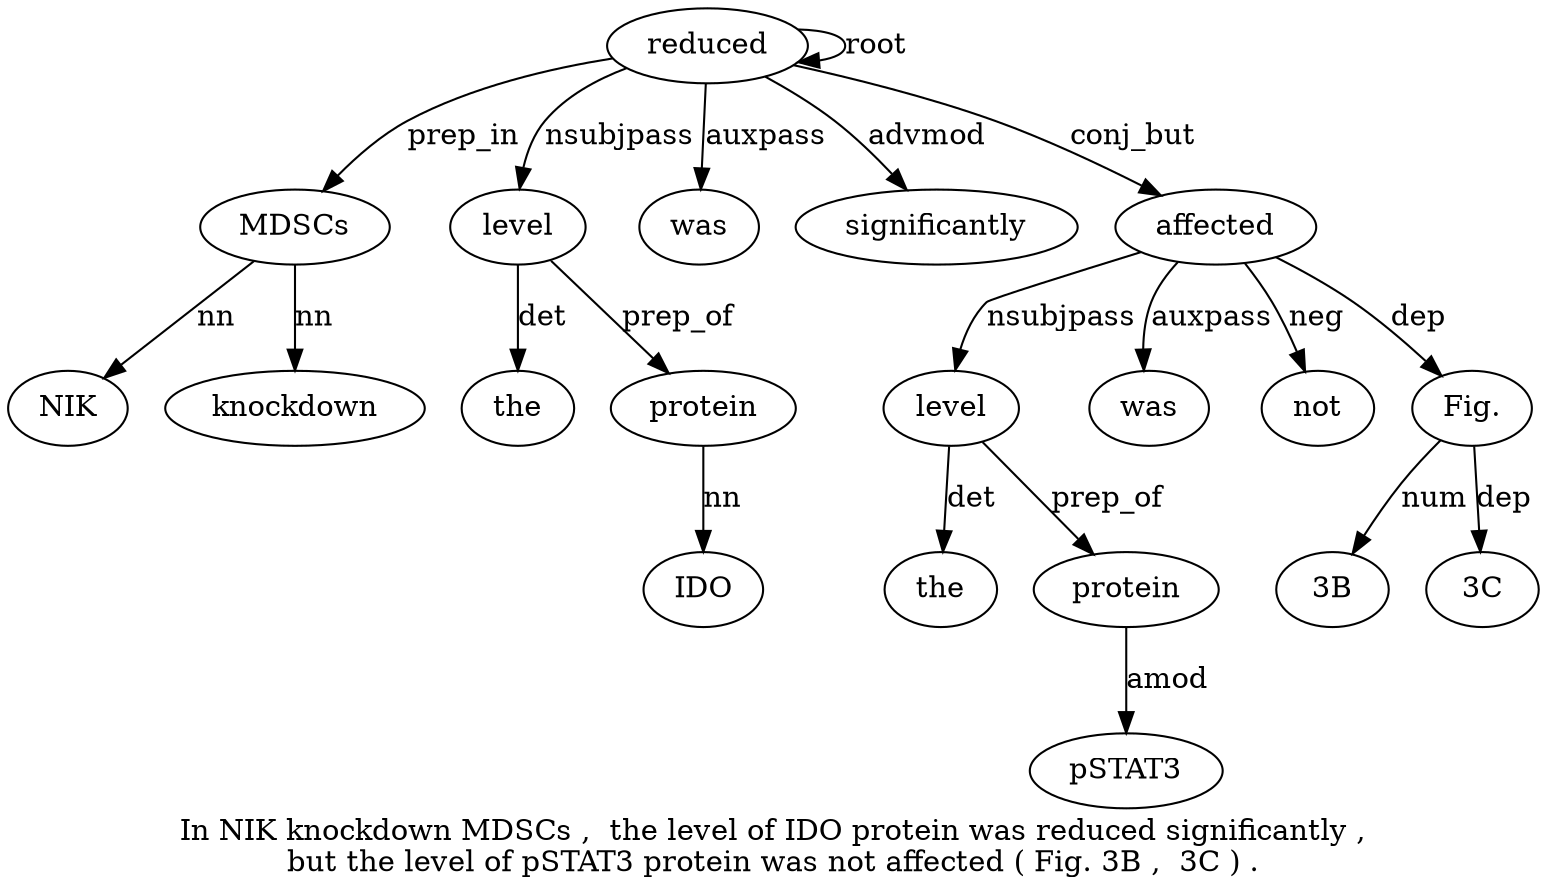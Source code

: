 digraph "In NIK knockdown MDSCs ,  the level of IDO protein was reduced significantly ,  but the level of pSTAT3 protein was not affected ( Fig. 3B ,  3C ) ." {
label="In NIK knockdown MDSCs ,  the level of IDO protein was reduced significantly ,
but the level of pSTAT3 protein was not affected ( Fig. 3B ,  3C ) .";
MDSCs4 [style=filled, fillcolor=white, label=MDSCs];
NIK2 [style=filled, fillcolor=white, label=NIK];
MDSCs4 -> NIK2  [label=nn];
knockdown3 [style=filled, fillcolor=white, label=knockdown];
MDSCs4 -> knockdown3  [label=nn];
reduced12 [style=filled, fillcolor=white, label=reduced];
reduced12 -> MDSCs4  [label=prep_in];
level7 [style=filled, fillcolor=white, label=level];
the6 [style=filled, fillcolor=white, label=the];
level7 -> the6  [label=det];
reduced12 -> level7  [label=nsubjpass];
protein10 [style=filled, fillcolor=white, label=protein];
IDO9 [style=filled, fillcolor=white, label=IDO];
protein10 -> IDO9  [label=nn];
level7 -> protein10  [label=prep_of];
was11 [style=filled, fillcolor=white, label=was];
reduced12 -> was11  [label=auxpass];
reduced12 -> reduced12  [label=root];
significantly13 [style=filled, fillcolor=white, label=significantly];
reduced12 -> significantly13  [label=advmod];
level17 [style=filled, fillcolor=white, label=level];
the16 [style=filled, fillcolor=white, label=the];
level17 -> the16  [label=det];
affected23 [style=filled, fillcolor=white, label=affected];
affected23 -> level17  [label=nsubjpass];
protein20 [style=filled, fillcolor=white, label=protein];
pSTAT319 [style=filled, fillcolor=white, label=pSTAT3];
protein20 -> pSTAT319  [label=amod];
level17 -> protein20  [label=prep_of];
was21 [style=filled, fillcolor=white, label=was];
affected23 -> was21  [label=auxpass];
not22 [style=filled, fillcolor=white, label=not];
affected23 -> not22  [label=neg];
reduced12 -> affected23  [label=conj_but];
"Fig.25" [style=filled, fillcolor=white, label="Fig."];
affected23 -> "Fig.25"  [label=dep];
"3B26" [style=filled, fillcolor=white, label="3B"];
"Fig.25" -> "3B26"  [label=num];
"3C28" [style=filled, fillcolor=white, label="3C"];
"Fig.25" -> "3C28"  [label=dep];
}
